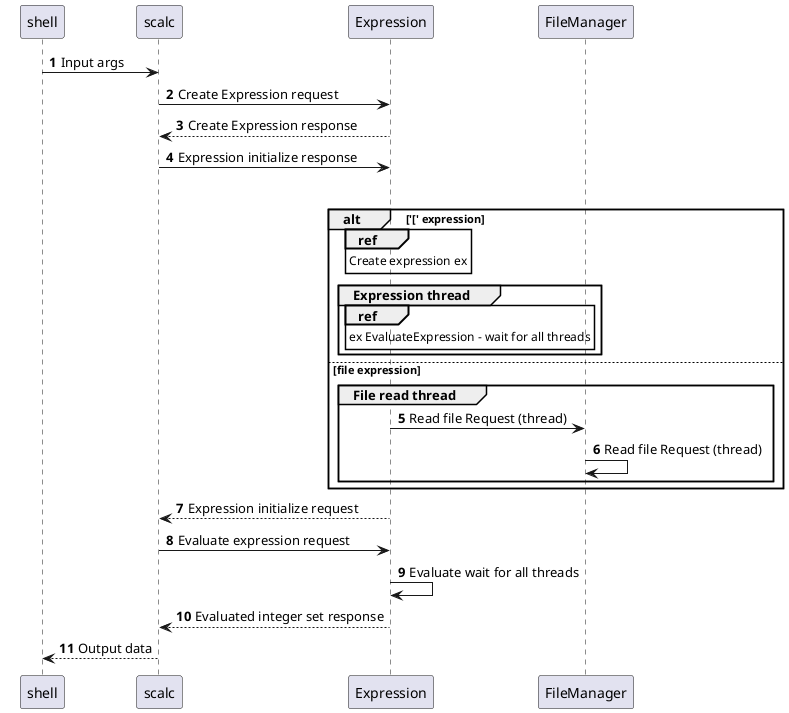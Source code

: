 @startuml
'https://plantuml.com/sequence-diagram

autonumber

shell -> scalc: Input args

scalc -> Expression: Create Expression request
scalc <-- Expression: Create Expression response
scalc -> Expression: Expression initialize response


loop Until ']' arg found

    alt '[' expression
        ref over Expression: Create expression ex
        group Expression thread
        ref over Expression: ex EvaluateExpression - wait for all threads
        end

    else file expression
        group File read thread
        Expression -> FileManager: Read file Request (thread)
        FileManager -> FileManager: Read file Request (thread)
    end

end


scalc <-- Expression: Expression initialize request
scalc -> Expression: Evaluate expression request
Expression -> Expression: Evaluate wait for all threads
scalc <-- Expression: Evaluated integer set response

shell <-- scalc: Output data
@enduml
